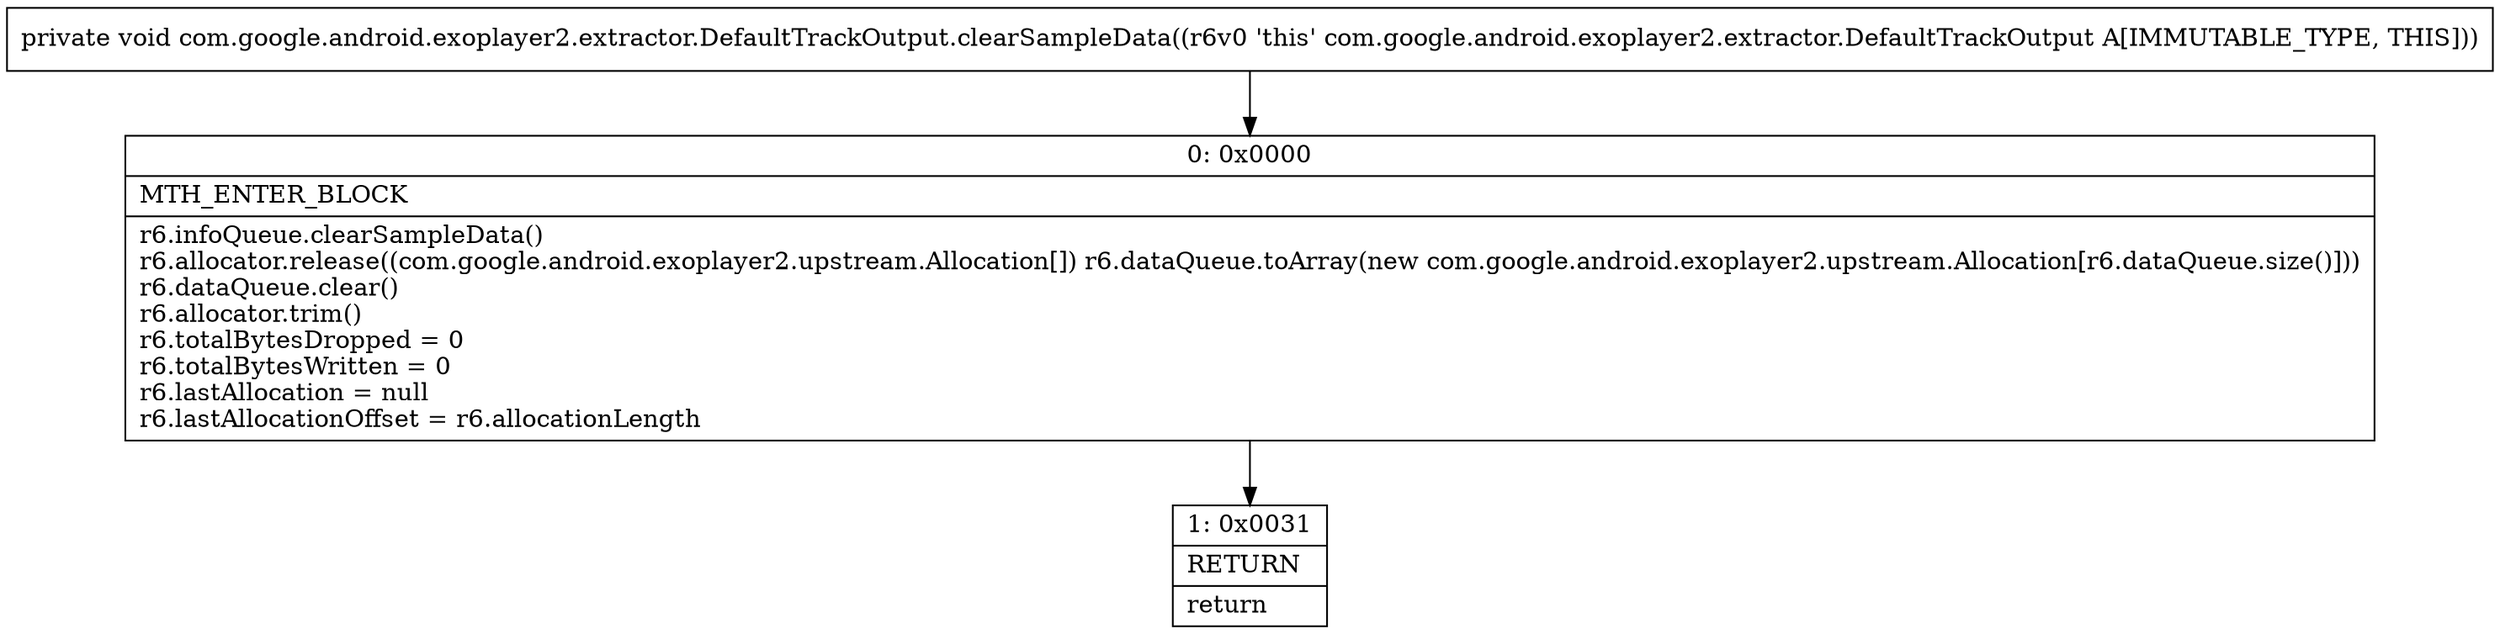 digraph "CFG forcom.google.android.exoplayer2.extractor.DefaultTrackOutput.clearSampleData()V" {
Node_0 [shape=record,label="{0\:\ 0x0000|MTH_ENTER_BLOCK\l|r6.infoQueue.clearSampleData()\lr6.allocator.release((com.google.android.exoplayer2.upstream.Allocation[]) r6.dataQueue.toArray(new com.google.android.exoplayer2.upstream.Allocation[r6.dataQueue.size()]))\lr6.dataQueue.clear()\lr6.allocator.trim()\lr6.totalBytesDropped = 0\lr6.totalBytesWritten = 0\lr6.lastAllocation = null\lr6.lastAllocationOffset = r6.allocationLength\l}"];
Node_1 [shape=record,label="{1\:\ 0x0031|RETURN\l|return\l}"];
MethodNode[shape=record,label="{private void com.google.android.exoplayer2.extractor.DefaultTrackOutput.clearSampleData((r6v0 'this' com.google.android.exoplayer2.extractor.DefaultTrackOutput A[IMMUTABLE_TYPE, THIS])) }"];
MethodNode -> Node_0;
Node_0 -> Node_1;
}

